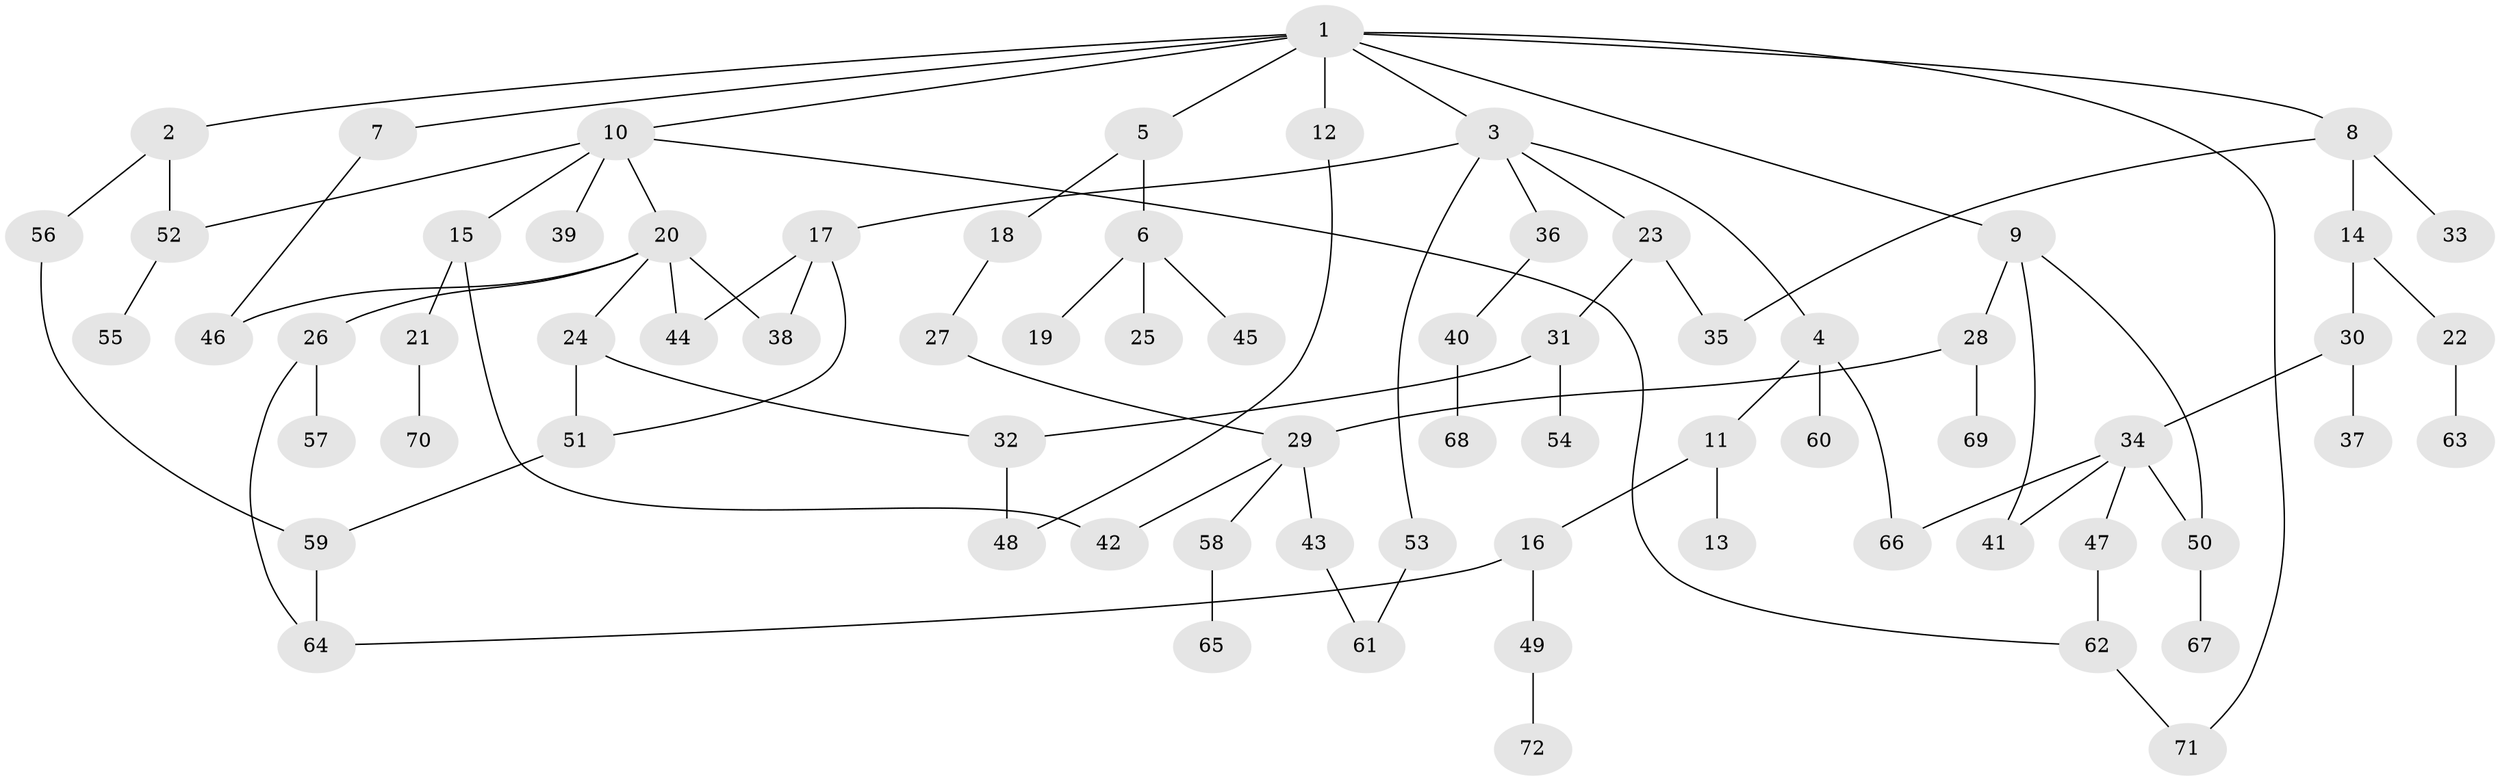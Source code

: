 // Generated by graph-tools (version 1.1) at 2025/25/03/09/25 03:25:33]
// undirected, 72 vertices, 90 edges
graph export_dot {
graph [start="1"]
  node [color=gray90,style=filled];
  1;
  2;
  3;
  4;
  5;
  6;
  7;
  8;
  9;
  10;
  11;
  12;
  13;
  14;
  15;
  16;
  17;
  18;
  19;
  20;
  21;
  22;
  23;
  24;
  25;
  26;
  27;
  28;
  29;
  30;
  31;
  32;
  33;
  34;
  35;
  36;
  37;
  38;
  39;
  40;
  41;
  42;
  43;
  44;
  45;
  46;
  47;
  48;
  49;
  50;
  51;
  52;
  53;
  54;
  55;
  56;
  57;
  58;
  59;
  60;
  61;
  62;
  63;
  64;
  65;
  66;
  67;
  68;
  69;
  70;
  71;
  72;
  1 -- 2;
  1 -- 3;
  1 -- 5;
  1 -- 7;
  1 -- 8;
  1 -- 9;
  1 -- 10;
  1 -- 12;
  1 -- 71;
  2 -- 52;
  2 -- 56;
  3 -- 4;
  3 -- 17;
  3 -- 23;
  3 -- 36;
  3 -- 53;
  4 -- 11;
  4 -- 60;
  4 -- 66;
  5 -- 6;
  5 -- 18;
  6 -- 19;
  6 -- 25;
  6 -- 45;
  7 -- 46;
  8 -- 14;
  8 -- 33;
  8 -- 35;
  9 -- 28;
  9 -- 41;
  9 -- 50;
  10 -- 15;
  10 -- 20;
  10 -- 39;
  10 -- 52;
  10 -- 62;
  11 -- 13;
  11 -- 16;
  12 -- 48;
  14 -- 22;
  14 -- 30;
  15 -- 21;
  15 -- 42;
  16 -- 49;
  16 -- 64;
  17 -- 38;
  17 -- 51;
  17 -- 44;
  18 -- 27;
  20 -- 24;
  20 -- 26;
  20 -- 44;
  20 -- 46;
  20 -- 38;
  21 -- 70;
  22 -- 63;
  23 -- 31;
  23 -- 35;
  24 -- 32;
  24 -- 51;
  26 -- 57;
  26 -- 64;
  27 -- 29;
  28 -- 69;
  28 -- 29;
  29 -- 42;
  29 -- 43;
  29 -- 58;
  30 -- 34;
  30 -- 37;
  31 -- 54;
  31 -- 32;
  32 -- 48;
  34 -- 47;
  34 -- 50;
  34 -- 41;
  34 -- 66;
  36 -- 40;
  40 -- 68;
  43 -- 61;
  47 -- 62;
  49 -- 72;
  50 -- 67;
  51 -- 59;
  52 -- 55;
  53 -- 61;
  56 -- 59;
  58 -- 65;
  59 -- 64;
  62 -- 71;
}
